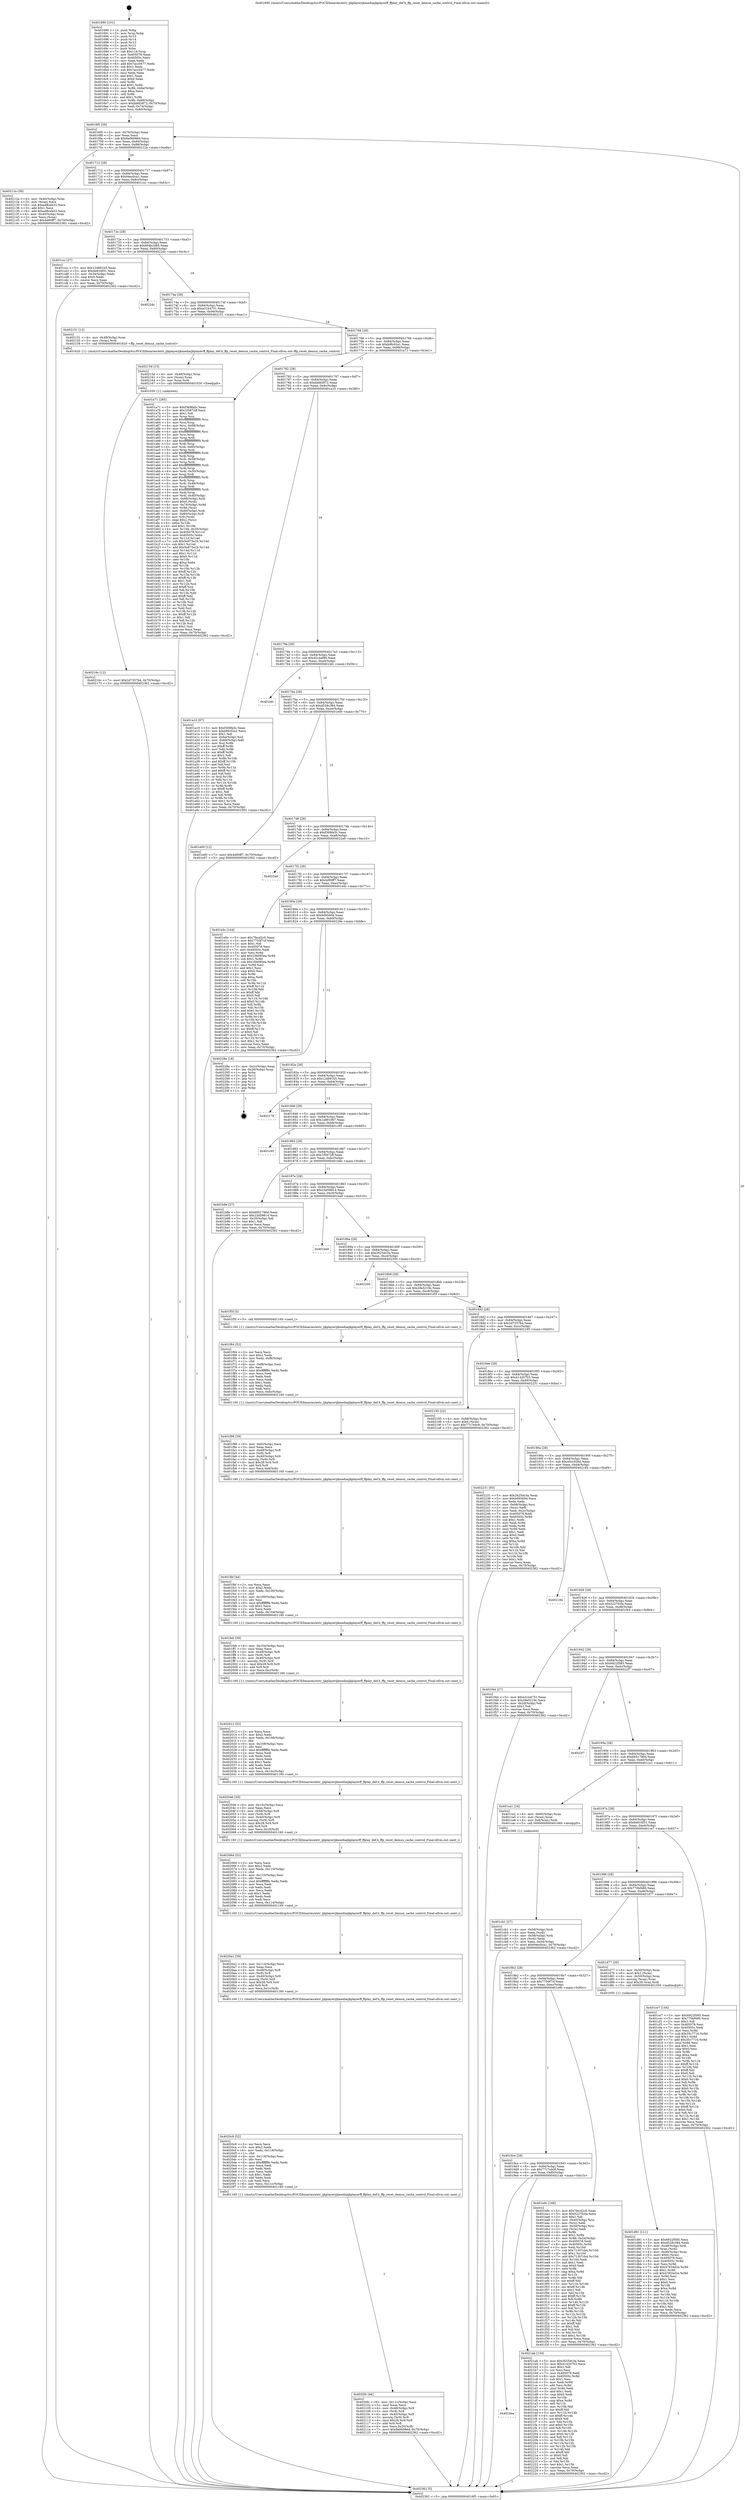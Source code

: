digraph "0x401690" {
  label = "0x401690 (/mnt/c/Users/mathe/Desktop/tcc/POCII/binaries/extr_ijkplayerijkmediaijkplayerff_ffplay_def.h_ffp_reset_demux_cache_control_Final-ollvm.out::main(0))"
  labelloc = "t"
  node[shape=record]

  Entry [label="",width=0.3,height=0.3,shape=circle,fillcolor=black,style=filled]
  "0x4016f5" [label="{
     0x4016f5 [29]\l
     | [instrs]\l
     &nbsp;&nbsp;0x4016f5 \<+3\>: mov -0x70(%rbp),%eax\l
     &nbsp;&nbsp;0x4016f8 \<+2\>: mov %eax,%ecx\l
     &nbsp;&nbsp;0x4016fa \<+6\>: sub $0x8a06086d,%ecx\l
     &nbsp;&nbsp;0x401700 \<+6\>: mov %eax,-0x84(%rbp)\l
     &nbsp;&nbsp;0x401706 \<+6\>: mov %ecx,-0x88(%rbp)\l
     &nbsp;&nbsp;0x40170c \<+6\>: je 000000000040212a \<main+0xa9a\>\l
  }"]
  "0x40212a" [label="{
     0x40212a [39]\l
     | [instrs]\l
     &nbsp;&nbsp;0x40212a \<+4\>: mov -0x40(%rbp),%rax\l
     &nbsp;&nbsp;0x40212e \<+2\>: mov (%rax),%ecx\l
     &nbsp;&nbsp;0x402130 \<+6\>: sub $0xad8ceb33,%ecx\l
     &nbsp;&nbsp;0x402136 \<+3\>: add $0x1,%ecx\l
     &nbsp;&nbsp;0x402139 \<+6\>: add $0xad8ceb33,%ecx\l
     &nbsp;&nbsp;0x40213f \<+4\>: mov -0x40(%rbp),%rax\l
     &nbsp;&nbsp;0x402143 \<+2\>: mov %ecx,(%rax)\l
     &nbsp;&nbsp;0x402145 \<+7\>: movl $0x4d90ff7,-0x70(%rbp)\l
     &nbsp;&nbsp;0x40214c \<+5\>: jmp 0000000000402362 \<main+0xcd2\>\l
  }"]
  "0x401712" [label="{
     0x401712 [28]\l
     | [instrs]\l
     &nbsp;&nbsp;0x401712 \<+5\>: jmp 0000000000401717 \<main+0x87\>\l
     &nbsp;&nbsp;0x401717 \<+6\>: mov -0x84(%rbp),%eax\l
     &nbsp;&nbsp;0x40171d \<+5\>: sub $0x94ec0ca1,%eax\l
     &nbsp;&nbsp;0x401722 \<+6\>: mov %eax,-0x8c(%rbp)\l
     &nbsp;&nbsp;0x401728 \<+6\>: je 0000000000401ccc \<main+0x63c\>\l
  }"]
  Exit [label="",width=0.3,height=0.3,shape=circle,fillcolor=black,style=filled,peripheries=2]
  "0x401ccc" [label="{
     0x401ccc [27]\l
     | [instrs]\l
     &nbsp;&nbsp;0x401ccc \<+5\>: mov $0x124891b5,%eax\l
     &nbsp;&nbsp;0x401cd1 \<+5\>: mov $0x6e816f31,%ecx\l
     &nbsp;&nbsp;0x401cd6 \<+3\>: mov -0x34(%rbp),%edx\l
     &nbsp;&nbsp;0x401cd9 \<+3\>: cmp $0x0,%edx\l
     &nbsp;&nbsp;0x401cdc \<+3\>: cmove %ecx,%eax\l
     &nbsp;&nbsp;0x401cdf \<+3\>: mov %eax,-0x70(%rbp)\l
     &nbsp;&nbsp;0x401ce2 \<+5\>: jmp 0000000000402362 \<main+0xcd2\>\l
  }"]
  "0x40172e" [label="{
     0x40172e [28]\l
     | [instrs]\l
     &nbsp;&nbsp;0x40172e \<+5\>: jmp 0000000000401733 \<main+0xa3\>\l
     &nbsp;&nbsp;0x401733 \<+6\>: mov -0x84(%rbp),%eax\l
     &nbsp;&nbsp;0x401739 \<+5\>: sub $0x994b2485,%eax\l
     &nbsp;&nbsp;0x40173e \<+6\>: mov %eax,-0x90(%rbp)\l
     &nbsp;&nbsp;0x401744 \<+6\>: je 00000000004022dc \<main+0xc4c\>\l
  }"]
  "0x4019ea" [label="{
     0x4019ea\l
  }", style=dashed]
  "0x4022dc" [label="{
     0x4022dc\l
  }", style=dashed]
  "0x40174a" [label="{
     0x40174a [28]\l
     | [instrs]\l
     &nbsp;&nbsp;0x40174a \<+5\>: jmp 000000000040174f \<main+0xbf\>\l
     &nbsp;&nbsp;0x40174f \<+6\>: mov -0x84(%rbp),%eax\l
     &nbsp;&nbsp;0x401755 \<+5\>: sub $0xa31b4751,%eax\l
     &nbsp;&nbsp;0x40175a \<+6\>: mov %eax,-0x94(%rbp)\l
     &nbsp;&nbsp;0x401760 \<+6\>: je 0000000000402151 \<main+0xac1\>\l
  }"]
  "0x4021ab" [label="{
     0x4021ab [134]\l
     | [instrs]\l
     &nbsp;&nbsp;0x4021ab \<+5\>: mov $0x2625dc3a,%eax\l
     &nbsp;&nbsp;0x4021b0 \<+5\>: mov $0x41420703,%ecx\l
     &nbsp;&nbsp;0x4021b5 \<+2\>: mov $0x1,%dl\l
     &nbsp;&nbsp;0x4021b7 \<+2\>: xor %esi,%esi\l
     &nbsp;&nbsp;0x4021b9 \<+7\>: mov 0x405078,%edi\l
     &nbsp;&nbsp;0x4021c0 \<+8\>: mov 0x40505c,%r8d\l
     &nbsp;&nbsp;0x4021c8 \<+3\>: sub $0x1,%esi\l
     &nbsp;&nbsp;0x4021cb \<+3\>: mov %edi,%r9d\l
     &nbsp;&nbsp;0x4021ce \<+3\>: add %esi,%r9d\l
     &nbsp;&nbsp;0x4021d1 \<+4\>: imul %r9d,%edi\l
     &nbsp;&nbsp;0x4021d5 \<+3\>: and $0x1,%edi\l
     &nbsp;&nbsp;0x4021d8 \<+3\>: cmp $0x0,%edi\l
     &nbsp;&nbsp;0x4021db \<+4\>: sete %r10b\l
     &nbsp;&nbsp;0x4021df \<+4\>: cmp $0xa,%r8d\l
     &nbsp;&nbsp;0x4021e3 \<+4\>: setl %r11b\l
     &nbsp;&nbsp;0x4021e7 \<+3\>: mov %r10b,%bl\l
     &nbsp;&nbsp;0x4021ea \<+3\>: xor $0xff,%bl\l
     &nbsp;&nbsp;0x4021ed \<+3\>: mov %r11b,%r14b\l
     &nbsp;&nbsp;0x4021f0 \<+4\>: xor $0xff,%r14b\l
     &nbsp;&nbsp;0x4021f4 \<+3\>: xor $0x0,%dl\l
     &nbsp;&nbsp;0x4021f7 \<+3\>: mov %bl,%r15b\l
     &nbsp;&nbsp;0x4021fa \<+4\>: and $0x0,%r15b\l
     &nbsp;&nbsp;0x4021fe \<+3\>: and %dl,%r10b\l
     &nbsp;&nbsp;0x402201 \<+3\>: mov %r14b,%r12b\l
     &nbsp;&nbsp;0x402204 \<+4\>: and $0x0,%r12b\l
     &nbsp;&nbsp;0x402208 \<+3\>: and %dl,%r11b\l
     &nbsp;&nbsp;0x40220b \<+3\>: or %r10b,%r15b\l
     &nbsp;&nbsp;0x40220e \<+3\>: or %r11b,%r12b\l
     &nbsp;&nbsp;0x402211 \<+3\>: xor %r12b,%r15b\l
     &nbsp;&nbsp;0x402214 \<+3\>: or %r14b,%bl\l
     &nbsp;&nbsp;0x402217 \<+3\>: xor $0xff,%bl\l
     &nbsp;&nbsp;0x40221a \<+3\>: or $0x0,%dl\l
     &nbsp;&nbsp;0x40221d \<+2\>: and %dl,%bl\l
     &nbsp;&nbsp;0x40221f \<+3\>: or %bl,%r15b\l
     &nbsp;&nbsp;0x402222 \<+4\>: test $0x1,%r15b\l
     &nbsp;&nbsp;0x402226 \<+3\>: cmovne %ecx,%eax\l
     &nbsp;&nbsp;0x402229 \<+3\>: mov %eax,-0x70(%rbp)\l
     &nbsp;&nbsp;0x40222c \<+5\>: jmp 0000000000402362 \<main+0xcd2\>\l
  }"]
  "0x402151" [label="{
     0x402151 [12]\l
     | [instrs]\l
     &nbsp;&nbsp;0x402151 \<+4\>: mov -0x48(%rbp),%rax\l
     &nbsp;&nbsp;0x402155 \<+3\>: mov (%rax),%rdi\l
     &nbsp;&nbsp;0x402158 \<+5\>: call 0000000000401620 \<ffp_reset_demux_cache_control\>\l
     | [calls]\l
     &nbsp;&nbsp;0x401620 \{1\} (/mnt/c/Users/mathe/Desktop/tcc/POCII/binaries/extr_ijkplayerijkmediaijkplayerff_ffplay_def.h_ffp_reset_demux_cache_control_Final-ollvm.out::ffp_reset_demux_cache_control)\l
  }"]
  "0x401766" [label="{
     0x401766 [28]\l
     | [instrs]\l
     &nbsp;&nbsp;0x401766 \<+5\>: jmp 000000000040176b \<main+0xdb\>\l
     &nbsp;&nbsp;0x40176b \<+6\>: mov -0x84(%rbp),%eax\l
     &nbsp;&nbsp;0x401771 \<+5\>: sub $0xb9fc02a1,%eax\l
     &nbsp;&nbsp;0x401776 \<+6\>: mov %eax,-0x98(%rbp)\l
     &nbsp;&nbsp;0x40177c \<+6\>: je 0000000000401a71 \<main+0x3e1\>\l
  }"]
  "0x40216c" [label="{
     0x40216c [12]\l
     | [instrs]\l
     &nbsp;&nbsp;0x40216c \<+7\>: movl $0x2d7357b4,-0x70(%rbp)\l
     &nbsp;&nbsp;0x402173 \<+5\>: jmp 0000000000402362 \<main+0xcd2\>\l
  }"]
  "0x401a71" [label="{
     0x401a71 [285]\l
     | [instrs]\l
     &nbsp;&nbsp;0x401a71 \<+5\>: mov $0xf369fa5c,%eax\l
     &nbsp;&nbsp;0x401a76 \<+5\>: mov $0x1f5872ff,%ecx\l
     &nbsp;&nbsp;0x401a7b \<+2\>: mov $0x1,%dl\l
     &nbsp;&nbsp;0x401a7d \<+3\>: mov %rsp,%rsi\l
     &nbsp;&nbsp;0x401a80 \<+4\>: add $0xfffffffffffffff0,%rsi\l
     &nbsp;&nbsp;0x401a84 \<+3\>: mov %rsi,%rsp\l
     &nbsp;&nbsp;0x401a87 \<+4\>: mov %rsi,-0x68(%rbp)\l
     &nbsp;&nbsp;0x401a8b \<+3\>: mov %rsp,%rsi\l
     &nbsp;&nbsp;0x401a8e \<+4\>: add $0xfffffffffffffff0,%rsi\l
     &nbsp;&nbsp;0x401a92 \<+3\>: mov %rsi,%rsp\l
     &nbsp;&nbsp;0x401a95 \<+3\>: mov %rsp,%rdi\l
     &nbsp;&nbsp;0x401a98 \<+4\>: add $0xfffffffffffffff0,%rdi\l
     &nbsp;&nbsp;0x401a9c \<+3\>: mov %rdi,%rsp\l
     &nbsp;&nbsp;0x401a9f \<+4\>: mov %rdi,-0x60(%rbp)\l
     &nbsp;&nbsp;0x401aa3 \<+3\>: mov %rsp,%rdi\l
     &nbsp;&nbsp;0x401aa6 \<+4\>: add $0xfffffffffffffff0,%rdi\l
     &nbsp;&nbsp;0x401aaa \<+3\>: mov %rdi,%rsp\l
     &nbsp;&nbsp;0x401aad \<+4\>: mov %rdi,-0x58(%rbp)\l
     &nbsp;&nbsp;0x401ab1 \<+3\>: mov %rsp,%rdi\l
     &nbsp;&nbsp;0x401ab4 \<+4\>: add $0xfffffffffffffff0,%rdi\l
     &nbsp;&nbsp;0x401ab8 \<+3\>: mov %rdi,%rsp\l
     &nbsp;&nbsp;0x401abb \<+4\>: mov %rdi,-0x50(%rbp)\l
     &nbsp;&nbsp;0x401abf \<+3\>: mov %rsp,%rdi\l
     &nbsp;&nbsp;0x401ac2 \<+4\>: add $0xfffffffffffffff0,%rdi\l
     &nbsp;&nbsp;0x401ac6 \<+3\>: mov %rdi,%rsp\l
     &nbsp;&nbsp;0x401ac9 \<+4\>: mov %rdi,-0x48(%rbp)\l
     &nbsp;&nbsp;0x401acd \<+3\>: mov %rsp,%rdi\l
     &nbsp;&nbsp;0x401ad0 \<+4\>: add $0xfffffffffffffff0,%rdi\l
     &nbsp;&nbsp;0x401ad4 \<+3\>: mov %rdi,%rsp\l
     &nbsp;&nbsp;0x401ad7 \<+4\>: mov %rdi,-0x40(%rbp)\l
     &nbsp;&nbsp;0x401adb \<+4\>: mov -0x68(%rbp),%rdi\l
     &nbsp;&nbsp;0x401adf \<+6\>: movl $0x0,(%rdi)\l
     &nbsp;&nbsp;0x401ae5 \<+4\>: mov -0x74(%rbp),%r8d\l
     &nbsp;&nbsp;0x401ae9 \<+3\>: mov %r8d,(%rsi)\l
     &nbsp;&nbsp;0x401aec \<+4\>: mov -0x60(%rbp),%rdi\l
     &nbsp;&nbsp;0x401af0 \<+4\>: mov -0x80(%rbp),%r9\l
     &nbsp;&nbsp;0x401af4 \<+3\>: mov %r9,(%rdi)\l
     &nbsp;&nbsp;0x401af7 \<+3\>: cmpl $0x2,(%rsi)\l
     &nbsp;&nbsp;0x401afa \<+4\>: setne %r10b\l
     &nbsp;&nbsp;0x401afe \<+4\>: and $0x1,%r10b\l
     &nbsp;&nbsp;0x401b02 \<+4\>: mov %r10b,-0x35(%rbp)\l
     &nbsp;&nbsp;0x401b06 \<+8\>: mov 0x405078,%r11d\l
     &nbsp;&nbsp;0x401b0e \<+7\>: mov 0x40505c,%ebx\l
     &nbsp;&nbsp;0x401b15 \<+3\>: mov %r11d,%r14d\l
     &nbsp;&nbsp;0x401b18 \<+7\>: sub $0x5e973e1b,%r14d\l
     &nbsp;&nbsp;0x401b1f \<+4\>: sub $0x1,%r14d\l
     &nbsp;&nbsp;0x401b23 \<+7\>: add $0x5e973e1b,%r14d\l
     &nbsp;&nbsp;0x401b2a \<+4\>: imul %r14d,%r11d\l
     &nbsp;&nbsp;0x401b2e \<+4\>: and $0x1,%r11d\l
     &nbsp;&nbsp;0x401b32 \<+4\>: cmp $0x0,%r11d\l
     &nbsp;&nbsp;0x401b36 \<+4\>: sete %r10b\l
     &nbsp;&nbsp;0x401b3a \<+3\>: cmp $0xa,%ebx\l
     &nbsp;&nbsp;0x401b3d \<+4\>: setl %r15b\l
     &nbsp;&nbsp;0x401b41 \<+3\>: mov %r10b,%r12b\l
     &nbsp;&nbsp;0x401b44 \<+4\>: xor $0xff,%r12b\l
     &nbsp;&nbsp;0x401b48 \<+3\>: mov %r15b,%r13b\l
     &nbsp;&nbsp;0x401b4b \<+4\>: xor $0xff,%r13b\l
     &nbsp;&nbsp;0x401b4f \<+3\>: xor $0x1,%dl\l
     &nbsp;&nbsp;0x401b52 \<+3\>: mov %r12b,%sil\l
     &nbsp;&nbsp;0x401b55 \<+4\>: and $0xff,%sil\l
     &nbsp;&nbsp;0x401b59 \<+3\>: and %dl,%r10b\l
     &nbsp;&nbsp;0x401b5c \<+3\>: mov %r13b,%dil\l
     &nbsp;&nbsp;0x401b5f \<+4\>: and $0xff,%dil\l
     &nbsp;&nbsp;0x401b63 \<+3\>: and %dl,%r15b\l
     &nbsp;&nbsp;0x401b66 \<+3\>: or %r10b,%sil\l
     &nbsp;&nbsp;0x401b69 \<+3\>: or %r15b,%dil\l
     &nbsp;&nbsp;0x401b6c \<+3\>: xor %dil,%sil\l
     &nbsp;&nbsp;0x401b6f \<+3\>: or %r13b,%r12b\l
     &nbsp;&nbsp;0x401b72 \<+4\>: xor $0xff,%r12b\l
     &nbsp;&nbsp;0x401b76 \<+3\>: or $0x1,%dl\l
     &nbsp;&nbsp;0x401b79 \<+3\>: and %dl,%r12b\l
     &nbsp;&nbsp;0x401b7c \<+3\>: or %r12b,%sil\l
     &nbsp;&nbsp;0x401b7f \<+4\>: test $0x1,%sil\l
     &nbsp;&nbsp;0x401b83 \<+3\>: cmovne %ecx,%eax\l
     &nbsp;&nbsp;0x401b86 \<+3\>: mov %eax,-0x70(%rbp)\l
     &nbsp;&nbsp;0x401b89 \<+5\>: jmp 0000000000402362 \<main+0xcd2\>\l
  }"]
  "0x401782" [label="{
     0x401782 [28]\l
     | [instrs]\l
     &nbsp;&nbsp;0x401782 \<+5\>: jmp 0000000000401787 \<main+0xf7\>\l
     &nbsp;&nbsp;0x401787 \<+6\>: mov -0x84(%rbp),%eax\l
     &nbsp;&nbsp;0x40178d \<+5\>: sub $0xbbfd3872,%eax\l
     &nbsp;&nbsp;0x401792 \<+6\>: mov %eax,-0x9c(%rbp)\l
     &nbsp;&nbsp;0x401798 \<+6\>: je 0000000000401a10 \<main+0x380\>\l
  }"]
  "0x40215d" [label="{
     0x40215d [15]\l
     | [instrs]\l
     &nbsp;&nbsp;0x40215d \<+4\>: mov -0x48(%rbp),%rax\l
     &nbsp;&nbsp;0x402161 \<+3\>: mov (%rax),%rax\l
     &nbsp;&nbsp;0x402164 \<+3\>: mov %rax,%rdi\l
     &nbsp;&nbsp;0x402167 \<+5\>: call 0000000000401030 \<free@plt\>\l
     | [calls]\l
     &nbsp;&nbsp;0x401030 \{1\} (unknown)\l
  }"]
  "0x401a10" [label="{
     0x401a10 [97]\l
     | [instrs]\l
     &nbsp;&nbsp;0x401a10 \<+5\>: mov $0xf369fa5c,%eax\l
     &nbsp;&nbsp;0x401a15 \<+5\>: mov $0xb9fc02a1,%ecx\l
     &nbsp;&nbsp;0x401a1a \<+2\>: mov $0x1,%dl\l
     &nbsp;&nbsp;0x401a1c \<+4\>: mov -0x6a(%rbp),%sil\l
     &nbsp;&nbsp;0x401a20 \<+4\>: mov -0x69(%rbp),%dil\l
     &nbsp;&nbsp;0x401a24 \<+3\>: mov %sil,%r8b\l
     &nbsp;&nbsp;0x401a27 \<+4\>: xor $0xff,%r8b\l
     &nbsp;&nbsp;0x401a2b \<+3\>: mov %dil,%r9b\l
     &nbsp;&nbsp;0x401a2e \<+4\>: xor $0xff,%r9b\l
     &nbsp;&nbsp;0x401a32 \<+3\>: xor $0x1,%dl\l
     &nbsp;&nbsp;0x401a35 \<+3\>: mov %r8b,%r10b\l
     &nbsp;&nbsp;0x401a38 \<+4\>: and $0xff,%r10b\l
     &nbsp;&nbsp;0x401a3c \<+3\>: and %dl,%sil\l
     &nbsp;&nbsp;0x401a3f \<+3\>: mov %r9b,%r11b\l
     &nbsp;&nbsp;0x401a42 \<+4\>: and $0xff,%r11b\l
     &nbsp;&nbsp;0x401a46 \<+3\>: and %dl,%dil\l
     &nbsp;&nbsp;0x401a49 \<+3\>: or %sil,%r10b\l
     &nbsp;&nbsp;0x401a4c \<+3\>: or %dil,%r11b\l
     &nbsp;&nbsp;0x401a4f \<+3\>: xor %r11b,%r10b\l
     &nbsp;&nbsp;0x401a52 \<+3\>: or %r9b,%r8b\l
     &nbsp;&nbsp;0x401a55 \<+4\>: xor $0xff,%r8b\l
     &nbsp;&nbsp;0x401a59 \<+3\>: or $0x1,%dl\l
     &nbsp;&nbsp;0x401a5c \<+3\>: and %dl,%r8b\l
     &nbsp;&nbsp;0x401a5f \<+3\>: or %r8b,%r10b\l
     &nbsp;&nbsp;0x401a62 \<+4\>: test $0x1,%r10b\l
     &nbsp;&nbsp;0x401a66 \<+3\>: cmovne %ecx,%eax\l
     &nbsp;&nbsp;0x401a69 \<+3\>: mov %eax,-0x70(%rbp)\l
     &nbsp;&nbsp;0x401a6c \<+5\>: jmp 0000000000402362 \<main+0xcd2\>\l
  }"]
  "0x40179e" [label="{
     0x40179e [28]\l
     | [instrs]\l
     &nbsp;&nbsp;0x40179e \<+5\>: jmp 00000000004017a3 \<main+0x113\>\l
     &nbsp;&nbsp;0x4017a3 \<+6\>: mov -0x84(%rbp),%eax\l
     &nbsp;&nbsp;0x4017a9 \<+5\>: sub $0xd2c4ef99,%eax\l
     &nbsp;&nbsp;0x4017ae \<+6\>: mov %eax,-0xa0(%rbp)\l
     &nbsp;&nbsp;0x4017b4 \<+6\>: je 0000000000401bfc \<main+0x56c\>\l
  }"]
  "0x402362" [label="{
     0x402362 [5]\l
     | [instrs]\l
     &nbsp;&nbsp;0x402362 \<+5\>: jmp 00000000004016f5 \<main+0x65\>\l
  }"]
  "0x401690" [label="{
     0x401690 [101]\l
     | [instrs]\l
     &nbsp;&nbsp;0x401690 \<+1\>: push %rbp\l
     &nbsp;&nbsp;0x401691 \<+3\>: mov %rsp,%rbp\l
     &nbsp;&nbsp;0x401694 \<+2\>: push %r15\l
     &nbsp;&nbsp;0x401696 \<+2\>: push %r14\l
     &nbsp;&nbsp;0x401698 \<+2\>: push %r13\l
     &nbsp;&nbsp;0x40169a \<+2\>: push %r12\l
     &nbsp;&nbsp;0x40169c \<+1\>: push %rbx\l
     &nbsp;&nbsp;0x40169d \<+7\>: sub $0x118,%rsp\l
     &nbsp;&nbsp;0x4016a4 \<+7\>: mov 0x405078,%eax\l
     &nbsp;&nbsp;0x4016ab \<+7\>: mov 0x40505c,%ecx\l
     &nbsp;&nbsp;0x4016b2 \<+2\>: mov %eax,%edx\l
     &nbsp;&nbsp;0x4016b4 \<+6\>: add $0x7acc0477,%edx\l
     &nbsp;&nbsp;0x4016ba \<+3\>: sub $0x1,%edx\l
     &nbsp;&nbsp;0x4016bd \<+6\>: sub $0x7acc0477,%edx\l
     &nbsp;&nbsp;0x4016c3 \<+3\>: imul %edx,%eax\l
     &nbsp;&nbsp;0x4016c6 \<+3\>: and $0x1,%eax\l
     &nbsp;&nbsp;0x4016c9 \<+3\>: cmp $0x0,%eax\l
     &nbsp;&nbsp;0x4016cc \<+4\>: sete %r8b\l
     &nbsp;&nbsp;0x4016d0 \<+4\>: and $0x1,%r8b\l
     &nbsp;&nbsp;0x4016d4 \<+4\>: mov %r8b,-0x6a(%rbp)\l
     &nbsp;&nbsp;0x4016d8 \<+3\>: cmp $0xa,%ecx\l
     &nbsp;&nbsp;0x4016db \<+4\>: setl %r8b\l
     &nbsp;&nbsp;0x4016df \<+4\>: and $0x1,%r8b\l
     &nbsp;&nbsp;0x4016e3 \<+4\>: mov %r8b,-0x69(%rbp)\l
     &nbsp;&nbsp;0x4016e7 \<+7\>: movl $0xbbfd3872,-0x70(%rbp)\l
     &nbsp;&nbsp;0x4016ee \<+3\>: mov %edi,-0x74(%rbp)\l
     &nbsp;&nbsp;0x4016f1 \<+4\>: mov %rsi,-0x80(%rbp)\l
  }"]
  "0x4020fc" [label="{
     0x4020fc [46]\l
     | [instrs]\l
     &nbsp;&nbsp;0x4020fc \<+6\>: mov -0x11c(%rbp),%ecx\l
     &nbsp;&nbsp;0x402102 \<+3\>: imul %eax,%ecx\l
     &nbsp;&nbsp;0x402105 \<+4\>: mov -0x48(%rbp),%r8\l
     &nbsp;&nbsp;0x402109 \<+3\>: mov (%r8),%r8\l
     &nbsp;&nbsp;0x40210c \<+4\>: mov -0x40(%rbp),%r9\l
     &nbsp;&nbsp;0x402110 \<+3\>: movslq (%r9),%r9\l
     &nbsp;&nbsp;0x402113 \<+4\>: imul $0x28,%r9,%r9\l
     &nbsp;&nbsp;0x402117 \<+3\>: add %r9,%r8\l
     &nbsp;&nbsp;0x40211a \<+4\>: mov %ecx,0x20(%r8)\l
     &nbsp;&nbsp;0x40211e \<+7\>: movl $0x8a06086d,-0x70(%rbp)\l
     &nbsp;&nbsp;0x402125 \<+5\>: jmp 0000000000402362 \<main+0xcd2\>\l
  }"]
  "0x4020c8" [label="{
     0x4020c8 [52]\l
     | [instrs]\l
     &nbsp;&nbsp;0x4020c8 \<+2\>: xor %ecx,%ecx\l
     &nbsp;&nbsp;0x4020ca \<+5\>: mov $0x2,%edx\l
     &nbsp;&nbsp;0x4020cf \<+6\>: mov %edx,-0x118(%rbp)\l
     &nbsp;&nbsp;0x4020d5 \<+1\>: cltd\l
     &nbsp;&nbsp;0x4020d6 \<+6\>: mov -0x118(%rbp),%esi\l
     &nbsp;&nbsp;0x4020dc \<+2\>: idiv %esi\l
     &nbsp;&nbsp;0x4020de \<+6\>: imul $0xfffffffe,%edx,%edx\l
     &nbsp;&nbsp;0x4020e4 \<+2\>: mov %ecx,%edi\l
     &nbsp;&nbsp;0x4020e6 \<+2\>: sub %edx,%edi\l
     &nbsp;&nbsp;0x4020e8 \<+2\>: mov %ecx,%edx\l
     &nbsp;&nbsp;0x4020ea \<+3\>: sub $0x1,%edx\l
     &nbsp;&nbsp;0x4020ed \<+2\>: add %edx,%edi\l
     &nbsp;&nbsp;0x4020ef \<+2\>: sub %edi,%ecx\l
     &nbsp;&nbsp;0x4020f1 \<+6\>: mov %ecx,-0x11c(%rbp)\l
     &nbsp;&nbsp;0x4020f7 \<+5\>: call 0000000000401160 \<next_i\>\l
     | [calls]\l
     &nbsp;&nbsp;0x401160 \{1\} (/mnt/c/Users/mathe/Desktop/tcc/POCII/binaries/extr_ijkplayerijkmediaijkplayerff_ffplay_def.h_ffp_reset_demux_cache_control_Final-ollvm.out::next_i)\l
  }"]
  "0x401bfc" [label="{
     0x401bfc\l
  }", style=dashed]
  "0x4017ba" [label="{
     0x4017ba [28]\l
     | [instrs]\l
     &nbsp;&nbsp;0x4017ba \<+5\>: jmp 00000000004017bf \<main+0x12f\>\l
     &nbsp;&nbsp;0x4017bf \<+6\>: mov -0x84(%rbp),%eax\l
     &nbsp;&nbsp;0x4017c5 \<+5\>: sub $0xd528c384,%eax\l
     &nbsp;&nbsp;0x4017ca \<+6\>: mov %eax,-0xa4(%rbp)\l
     &nbsp;&nbsp;0x4017d0 \<+6\>: je 0000000000401e00 \<main+0x770\>\l
  }"]
  "0x4020a1" [label="{
     0x4020a1 [39]\l
     | [instrs]\l
     &nbsp;&nbsp;0x4020a1 \<+6\>: mov -0x114(%rbp),%ecx\l
     &nbsp;&nbsp;0x4020a7 \<+3\>: imul %eax,%ecx\l
     &nbsp;&nbsp;0x4020aa \<+4\>: mov -0x48(%rbp),%r8\l
     &nbsp;&nbsp;0x4020ae \<+3\>: mov (%r8),%r8\l
     &nbsp;&nbsp;0x4020b1 \<+4\>: mov -0x40(%rbp),%r9\l
     &nbsp;&nbsp;0x4020b5 \<+3\>: movslq (%r9),%r9\l
     &nbsp;&nbsp;0x4020b8 \<+4\>: imul $0x28,%r9,%r9\l
     &nbsp;&nbsp;0x4020bc \<+3\>: add %r9,%r8\l
     &nbsp;&nbsp;0x4020bf \<+4\>: mov %ecx,0x1c(%r8)\l
     &nbsp;&nbsp;0x4020c3 \<+5\>: call 0000000000401160 \<next_i\>\l
     | [calls]\l
     &nbsp;&nbsp;0x401160 \{1\} (/mnt/c/Users/mathe/Desktop/tcc/POCII/binaries/extr_ijkplayerijkmediaijkplayerff_ffplay_def.h_ffp_reset_demux_cache_control_Final-ollvm.out::next_i)\l
  }"]
  "0x401e00" [label="{
     0x401e00 [12]\l
     | [instrs]\l
     &nbsp;&nbsp;0x401e00 \<+7\>: movl $0x4d90ff7,-0x70(%rbp)\l
     &nbsp;&nbsp;0x401e07 \<+5\>: jmp 0000000000402362 \<main+0xcd2\>\l
  }"]
  "0x4017d6" [label="{
     0x4017d6 [28]\l
     | [instrs]\l
     &nbsp;&nbsp;0x4017d6 \<+5\>: jmp 00000000004017db \<main+0x14b\>\l
     &nbsp;&nbsp;0x4017db \<+6\>: mov -0x84(%rbp),%eax\l
     &nbsp;&nbsp;0x4017e1 \<+5\>: sub $0xf369fa5c,%eax\l
     &nbsp;&nbsp;0x4017e6 \<+6\>: mov %eax,-0xa8(%rbp)\l
     &nbsp;&nbsp;0x4017ec \<+6\>: je 00000000004022a0 \<main+0xc10\>\l
  }"]
  "0x40206d" [label="{
     0x40206d [52]\l
     | [instrs]\l
     &nbsp;&nbsp;0x40206d \<+2\>: xor %ecx,%ecx\l
     &nbsp;&nbsp;0x40206f \<+5\>: mov $0x2,%edx\l
     &nbsp;&nbsp;0x402074 \<+6\>: mov %edx,-0x110(%rbp)\l
     &nbsp;&nbsp;0x40207a \<+1\>: cltd\l
     &nbsp;&nbsp;0x40207b \<+6\>: mov -0x110(%rbp),%esi\l
     &nbsp;&nbsp;0x402081 \<+2\>: idiv %esi\l
     &nbsp;&nbsp;0x402083 \<+6\>: imul $0xfffffffe,%edx,%edx\l
     &nbsp;&nbsp;0x402089 \<+2\>: mov %ecx,%edi\l
     &nbsp;&nbsp;0x40208b \<+2\>: sub %edx,%edi\l
     &nbsp;&nbsp;0x40208d \<+2\>: mov %ecx,%edx\l
     &nbsp;&nbsp;0x40208f \<+3\>: sub $0x1,%edx\l
     &nbsp;&nbsp;0x402092 \<+2\>: add %edx,%edi\l
     &nbsp;&nbsp;0x402094 \<+2\>: sub %edi,%ecx\l
     &nbsp;&nbsp;0x402096 \<+6\>: mov %ecx,-0x114(%rbp)\l
     &nbsp;&nbsp;0x40209c \<+5\>: call 0000000000401160 \<next_i\>\l
     | [calls]\l
     &nbsp;&nbsp;0x401160 \{1\} (/mnt/c/Users/mathe/Desktop/tcc/POCII/binaries/extr_ijkplayerijkmediaijkplayerff_ffplay_def.h_ffp_reset_demux_cache_control_Final-ollvm.out::next_i)\l
  }"]
  "0x4022a0" [label="{
     0x4022a0\l
  }", style=dashed]
  "0x4017f2" [label="{
     0x4017f2 [28]\l
     | [instrs]\l
     &nbsp;&nbsp;0x4017f2 \<+5\>: jmp 00000000004017f7 \<main+0x167\>\l
     &nbsp;&nbsp;0x4017f7 \<+6\>: mov -0x84(%rbp),%eax\l
     &nbsp;&nbsp;0x4017fd \<+5\>: sub $0x4d90ff7,%eax\l
     &nbsp;&nbsp;0x401802 \<+6\>: mov %eax,-0xac(%rbp)\l
     &nbsp;&nbsp;0x401808 \<+6\>: je 0000000000401e0c \<main+0x77c\>\l
  }"]
  "0x402046" [label="{
     0x402046 [39]\l
     | [instrs]\l
     &nbsp;&nbsp;0x402046 \<+6\>: mov -0x10c(%rbp),%ecx\l
     &nbsp;&nbsp;0x40204c \<+3\>: imul %eax,%ecx\l
     &nbsp;&nbsp;0x40204f \<+4\>: mov -0x48(%rbp),%r8\l
     &nbsp;&nbsp;0x402053 \<+3\>: mov (%r8),%r8\l
     &nbsp;&nbsp;0x402056 \<+4\>: mov -0x40(%rbp),%r9\l
     &nbsp;&nbsp;0x40205a \<+3\>: movslq (%r9),%r9\l
     &nbsp;&nbsp;0x40205d \<+4\>: imul $0x28,%r9,%r9\l
     &nbsp;&nbsp;0x402061 \<+3\>: add %r9,%r8\l
     &nbsp;&nbsp;0x402064 \<+4\>: mov %ecx,0x18(%r8)\l
     &nbsp;&nbsp;0x402068 \<+5\>: call 0000000000401160 \<next_i\>\l
     | [calls]\l
     &nbsp;&nbsp;0x401160 \{1\} (/mnt/c/Users/mathe/Desktop/tcc/POCII/binaries/extr_ijkplayerijkmediaijkplayerff_ffplay_def.h_ffp_reset_demux_cache_control_Final-ollvm.out::next_i)\l
  }"]
  "0x401e0c" [label="{
     0x401e0c [144]\l
     | [instrs]\l
     &nbsp;&nbsp;0x401e0c \<+5\>: mov $0x7fecd2c0,%eax\l
     &nbsp;&nbsp;0x401e11 \<+5\>: mov $0x7750f7cf,%ecx\l
     &nbsp;&nbsp;0x401e16 \<+2\>: mov $0x1,%dl\l
     &nbsp;&nbsp;0x401e18 \<+7\>: mov 0x405078,%esi\l
     &nbsp;&nbsp;0x401e1f \<+7\>: mov 0x40505c,%edi\l
     &nbsp;&nbsp;0x401e26 \<+3\>: mov %esi,%r8d\l
     &nbsp;&nbsp;0x401e29 \<+7\>: add $0x10b085ea,%r8d\l
     &nbsp;&nbsp;0x401e30 \<+4\>: sub $0x1,%r8d\l
     &nbsp;&nbsp;0x401e34 \<+7\>: sub $0x10b085ea,%r8d\l
     &nbsp;&nbsp;0x401e3b \<+4\>: imul %r8d,%esi\l
     &nbsp;&nbsp;0x401e3f \<+3\>: and $0x1,%esi\l
     &nbsp;&nbsp;0x401e42 \<+3\>: cmp $0x0,%esi\l
     &nbsp;&nbsp;0x401e45 \<+4\>: sete %r9b\l
     &nbsp;&nbsp;0x401e49 \<+3\>: cmp $0xa,%edi\l
     &nbsp;&nbsp;0x401e4c \<+4\>: setl %r10b\l
     &nbsp;&nbsp;0x401e50 \<+3\>: mov %r9b,%r11b\l
     &nbsp;&nbsp;0x401e53 \<+4\>: xor $0xff,%r11b\l
     &nbsp;&nbsp;0x401e57 \<+3\>: mov %r10b,%bl\l
     &nbsp;&nbsp;0x401e5a \<+3\>: xor $0xff,%bl\l
     &nbsp;&nbsp;0x401e5d \<+3\>: xor $0x0,%dl\l
     &nbsp;&nbsp;0x401e60 \<+3\>: mov %r11b,%r14b\l
     &nbsp;&nbsp;0x401e63 \<+4\>: and $0x0,%r14b\l
     &nbsp;&nbsp;0x401e67 \<+3\>: and %dl,%r9b\l
     &nbsp;&nbsp;0x401e6a \<+3\>: mov %bl,%r15b\l
     &nbsp;&nbsp;0x401e6d \<+4\>: and $0x0,%r15b\l
     &nbsp;&nbsp;0x401e71 \<+3\>: and %dl,%r10b\l
     &nbsp;&nbsp;0x401e74 \<+3\>: or %r9b,%r14b\l
     &nbsp;&nbsp;0x401e77 \<+3\>: or %r10b,%r15b\l
     &nbsp;&nbsp;0x401e7a \<+3\>: xor %r15b,%r14b\l
     &nbsp;&nbsp;0x401e7d \<+3\>: or %bl,%r11b\l
     &nbsp;&nbsp;0x401e80 \<+4\>: xor $0xff,%r11b\l
     &nbsp;&nbsp;0x401e84 \<+3\>: or $0x0,%dl\l
     &nbsp;&nbsp;0x401e87 \<+3\>: and %dl,%r11b\l
     &nbsp;&nbsp;0x401e8a \<+3\>: or %r11b,%r14b\l
     &nbsp;&nbsp;0x401e8d \<+4\>: test $0x1,%r14b\l
     &nbsp;&nbsp;0x401e91 \<+3\>: cmovne %ecx,%eax\l
     &nbsp;&nbsp;0x401e94 \<+3\>: mov %eax,-0x70(%rbp)\l
     &nbsp;&nbsp;0x401e97 \<+5\>: jmp 0000000000402362 \<main+0xcd2\>\l
  }"]
  "0x40180e" [label="{
     0x40180e [28]\l
     | [instrs]\l
     &nbsp;&nbsp;0x40180e \<+5\>: jmp 0000000000401813 \<main+0x183\>\l
     &nbsp;&nbsp;0x401813 \<+6\>: mov -0x84(%rbp),%eax\l
     &nbsp;&nbsp;0x401819 \<+5\>: sub $0xb09560d,%eax\l
     &nbsp;&nbsp;0x40181e \<+6\>: mov %eax,-0xb0(%rbp)\l
     &nbsp;&nbsp;0x401824 \<+6\>: je 000000000040228e \<main+0xbfe\>\l
  }"]
  "0x402012" [label="{
     0x402012 [52]\l
     | [instrs]\l
     &nbsp;&nbsp;0x402012 \<+2\>: xor %ecx,%ecx\l
     &nbsp;&nbsp;0x402014 \<+5\>: mov $0x2,%edx\l
     &nbsp;&nbsp;0x402019 \<+6\>: mov %edx,-0x108(%rbp)\l
     &nbsp;&nbsp;0x40201f \<+1\>: cltd\l
     &nbsp;&nbsp;0x402020 \<+6\>: mov -0x108(%rbp),%esi\l
     &nbsp;&nbsp;0x402026 \<+2\>: idiv %esi\l
     &nbsp;&nbsp;0x402028 \<+6\>: imul $0xfffffffe,%edx,%edx\l
     &nbsp;&nbsp;0x40202e \<+2\>: mov %ecx,%edi\l
     &nbsp;&nbsp;0x402030 \<+2\>: sub %edx,%edi\l
     &nbsp;&nbsp;0x402032 \<+2\>: mov %ecx,%edx\l
     &nbsp;&nbsp;0x402034 \<+3\>: sub $0x1,%edx\l
     &nbsp;&nbsp;0x402037 \<+2\>: add %edx,%edi\l
     &nbsp;&nbsp;0x402039 \<+2\>: sub %edi,%ecx\l
     &nbsp;&nbsp;0x40203b \<+6\>: mov %ecx,-0x10c(%rbp)\l
     &nbsp;&nbsp;0x402041 \<+5\>: call 0000000000401160 \<next_i\>\l
     | [calls]\l
     &nbsp;&nbsp;0x401160 \{1\} (/mnt/c/Users/mathe/Desktop/tcc/POCII/binaries/extr_ijkplayerijkmediaijkplayerff_ffplay_def.h_ffp_reset_demux_cache_control_Final-ollvm.out::next_i)\l
  }"]
  "0x40228e" [label="{
     0x40228e [18]\l
     | [instrs]\l
     &nbsp;&nbsp;0x40228e \<+3\>: mov -0x2c(%rbp),%eax\l
     &nbsp;&nbsp;0x402291 \<+4\>: lea -0x28(%rbp),%rsp\l
     &nbsp;&nbsp;0x402295 \<+1\>: pop %rbx\l
     &nbsp;&nbsp;0x402296 \<+2\>: pop %r12\l
     &nbsp;&nbsp;0x402298 \<+2\>: pop %r13\l
     &nbsp;&nbsp;0x40229a \<+2\>: pop %r14\l
     &nbsp;&nbsp;0x40229c \<+2\>: pop %r15\l
     &nbsp;&nbsp;0x40229e \<+1\>: pop %rbp\l
     &nbsp;&nbsp;0x40229f \<+1\>: ret\l
  }"]
  "0x40182a" [label="{
     0x40182a [28]\l
     | [instrs]\l
     &nbsp;&nbsp;0x40182a \<+5\>: jmp 000000000040182f \<main+0x19f\>\l
     &nbsp;&nbsp;0x40182f \<+6\>: mov -0x84(%rbp),%eax\l
     &nbsp;&nbsp;0x401835 \<+5\>: sub $0x124891b5,%eax\l
     &nbsp;&nbsp;0x40183a \<+6\>: mov %eax,-0xb4(%rbp)\l
     &nbsp;&nbsp;0x401840 \<+6\>: je 0000000000402178 \<main+0xae8\>\l
  }"]
  "0x401feb" [label="{
     0x401feb [39]\l
     | [instrs]\l
     &nbsp;&nbsp;0x401feb \<+6\>: mov -0x104(%rbp),%ecx\l
     &nbsp;&nbsp;0x401ff1 \<+3\>: imul %eax,%ecx\l
     &nbsp;&nbsp;0x401ff4 \<+4\>: mov -0x48(%rbp),%r8\l
     &nbsp;&nbsp;0x401ff8 \<+3\>: mov (%r8),%r8\l
     &nbsp;&nbsp;0x401ffb \<+4\>: mov -0x40(%rbp),%r9\l
     &nbsp;&nbsp;0x401fff \<+3\>: movslq (%r9),%r9\l
     &nbsp;&nbsp;0x402002 \<+4\>: imul $0x28,%r9,%r9\l
     &nbsp;&nbsp;0x402006 \<+3\>: add %r9,%r8\l
     &nbsp;&nbsp;0x402009 \<+4\>: mov %ecx,0xc(%r8)\l
     &nbsp;&nbsp;0x40200d \<+5\>: call 0000000000401160 \<next_i\>\l
     | [calls]\l
     &nbsp;&nbsp;0x401160 \{1\} (/mnt/c/Users/mathe/Desktop/tcc/POCII/binaries/extr_ijkplayerijkmediaijkplayerff_ffplay_def.h_ffp_reset_demux_cache_control_Final-ollvm.out::next_i)\l
  }"]
  "0x402178" [label="{
     0x402178\l
  }", style=dashed]
  "0x401846" [label="{
     0x401846 [28]\l
     | [instrs]\l
     &nbsp;&nbsp;0x401846 \<+5\>: jmp 000000000040184b \<main+0x1bb\>\l
     &nbsp;&nbsp;0x40184b \<+6\>: mov -0x84(%rbp),%eax\l
     &nbsp;&nbsp;0x401851 \<+5\>: sub $0x1a991067,%eax\l
     &nbsp;&nbsp;0x401856 \<+6\>: mov %eax,-0xb8(%rbp)\l
     &nbsp;&nbsp;0x40185c \<+6\>: je 0000000000401c95 \<main+0x605\>\l
  }"]
  "0x401fbf" [label="{
     0x401fbf [44]\l
     | [instrs]\l
     &nbsp;&nbsp;0x401fbf \<+2\>: xor %ecx,%ecx\l
     &nbsp;&nbsp;0x401fc1 \<+5\>: mov $0x2,%edx\l
     &nbsp;&nbsp;0x401fc6 \<+6\>: mov %edx,-0x100(%rbp)\l
     &nbsp;&nbsp;0x401fcc \<+1\>: cltd\l
     &nbsp;&nbsp;0x401fcd \<+6\>: mov -0x100(%rbp),%esi\l
     &nbsp;&nbsp;0x401fd3 \<+2\>: idiv %esi\l
     &nbsp;&nbsp;0x401fd5 \<+6\>: imul $0xfffffffe,%edx,%edx\l
     &nbsp;&nbsp;0x401fdb \<+3\>: sub $0x1,%ecx\l
     &nbsp;&nbsp;0x401fde \<+2\>: sub %ecx,%edx\l
     &nbsp;&nbsp;0x401fe0 \<+6\>: mov %edx,-0x104(%rbp)\l
     &nbsp;&nbsp;0x401fe6 \<+5\>: call 0000000000401160 \<next_i\>\l
     | [calls]\l
     &nbsp;&nbsp;0x401160 \{1\} (/mnt/c/Users/mathe/Desktop/tcc/POCII/binaries/extr_ijkplayerijkmediaijkplayerff_ffplay_def.h_ffp_reset_demux_cache_control_Final-ollvm.out::next_i)\l
  }"]
  "0x401c95" [label="{
     0x401c95\l
  }", style=dashed]
  "0x401862" [label="{
     0x401862 [28]\l
     | [instrs]\l
     &nbsp;&nbsp;0x401862 \<+5\>: jmp 0000000000401867 \<main+0x1d7\>\l
     &nbsp;&nbsp;0x401867 \<+6\>: mov -0x84(%rbp),%eax\l
     &nbsp;&nbsp;0x40186d \<+5\>: sub $0x1f5872ff,%eax\l
     &nbsp;&nbsp;0x401872 \<+6\>: mov %eax,-0xbc(%rbp)\l
     &nbsp;&nbsp;0x401878 \<+6\>: je 0000000000401b8e \<main+0x4fe\>\l
  }"]
  "0x401f98" [label="{
     0x401f98 [39]\l
     | [instrs]\l
     &nbsp;&nbsp;0x401f98 \<+6\>: mov -0xfc(%rbp),%ecx\l
     &nbsp;&nbsp;0x401f9e \<+3\>: imul %eax,%ecx\l
     &nbsp;&nbsp;0x401fa1 \<+4\>: mov -0x48(%rbp),%r8\l
     &nbsp;&nbsp;0x401fa5 \<+3\>: mov (%r8),%r8\l
     &nbsp;&nbsp;0x401fa8 \<+4\>: mov -0x40(%rbp),%r9\l
     &nbsp;&nbsp;0x401fac \<+3\>: movslq (%r9),%r9\l
     &nbsp;&nbsp;0x401faf \<+4\>: imul $0x28,%r9,%r9\l
     &nbsp;&nbsp;0x401fb3 \<+3\>: add %r9,%r8\l
     &nbsp;&nbsp;0x401fb6 \<+4\>: mov %ecx,0x8(%r8)\l
     &nbsp;&nbsp;0x401fba \<+5\>: call 0000000000401160 \<next_i\>\l
     | [calls]\l
     &nbsp;&nbsp;0x401160 \{1\} (/mnt/c/Users/mathe/Desktop/tcc/POCII/binaries/extr_ijkplayerijkmediaijkplayerff_ffplay_def.h_ffp_reset_demux_cache_control_Final-ollvm.out::next_i)\l
  }"]
  "0x401b8e" [label="{
     0x401b8e [27]\l
     | [instrs]\l
     &nbsp;&nbsp;0x401b8e \<+5\>: mov $0x6951790d,%eax\l
     &nbsp;&nbsp;0x401b93 \<+5\>: mov $0x23d59814,%ecx\l
     &nbsp;&nbsp;0x401b98 \<+3\>: mov -0x35(%rbp),%dl\l
     &nbsp;&nbsp;0x401b9b \<+3\>: test $0x1,%dl\l
     &nbsp;&nbsp;0x401b9e \<+3\>: cmovne %ecx,%eax\l
     &nbsp;&nbsp;0x401ba1 \<+3\>: mov %eax,-0x70(%rbp)\l
     &nbsp;&nbsp;0x401ba4 \<+5\>: jmp 0000000000402362 \<main+0xcd2\>\l
  }"]
  "0x40187e" [label="{
     0x40187e [28]\l
     | [instrs]\l
     &nbsp;&nbsp;0x40187e \<+5\>: jmp 0000000000401883 \<main+0x1f3\>\l
     &nbsp;&nbsp;0x401883 \<+6\>: mov -0x84(%rbp),%eax\l
     &nbsp;&nbsp;0x401889 \<+5\>: sub $0x23d59814,%eax\l
     &nbsp;&nbsp;0x40188e \<+6\>: mov %eax,-0xc0(%rbp)\l
     &nbsp;&nbsp;0x401894 \<+6\>: je 0000000000401ba9 \<main+0x519\>\l
  }"]
  "0x401f64" [label="{
     0x401f64 [52]\l
     | [instrs]\l
     &nbsp;&nbsp;0x401f64 \<+2\>: xor %ecx,%ecx\l
     &nbsp;&nbsp;0x401f66 \<+5\>: mov $0x2,%edx\l
     &nbsp;&nbsp;0x401f6b \<+6\>: mov %edx,-0xf8(%rbp)\l
     &nbsp;&nbsp;0x401f71 \<+1\>: cltd\l
     &nbsp;&nbsp;0x401f72 \<+6\>: mov -0xf8(%rbp),%esi\l
     &nbsp;&nbsp;0x401f78 \<+2\>: idiv %esi\l
     &nbsp;&nbsp;0x401f7a \<+6\>: imul $0xfffffffe,%edx,%edx\l
     &nbsp;&nbsp;0x401f80 \<+2\>: mov %ecx,%edi\l
     &nbsp;&nbsp;0x401f82 \<+2\>: sub %edx,%edi\l
     &nbsp;&nbsp;0x401f84 \<+2\>: mov %ecx,%edx\l
     &nbsp;&nbsp;0x401f86 \<+3\>: sub $0x1,%edx\l
     &nbsp;&nbsp;0x401f89 \<+2\>: add %edx,%edi\l
     &nbsp;&nbsp;0x401f8b \<+2\>: sub %edi,%ecx\l
     &nbsp;&nbsp;0x401f8d \<+6\>: mov %ecx,-0xfc(%rbp)\l
     &nbsp;&nbsp;0x401f93 \<+5\>: call 0000000000401160 \<next_i\>\l
     | [calls]\l
     &nbsp;&nbsp;0x401160 \{1\} (/mnt/c/Users/mathe/Desktop/tcc/POCII/binaries/extr_ijkplayerijkmediaijkplayerff_ffplay_def.h_ffp_reset_demux_cache_control_Final-ollvm.out::next_i)\l
  }"]
  "0x401ba9" [label="{
     0x401ba9\l
  }", style=dashed]
  "0x40189a" [label="{
     0x40189a [28]\l
     | [instrs]\l
     &nbsp;&nbsp;0x40189a \<+5\>: jmp 000000000040189f \<main+0x20f\>\l
     &nbsp;&nbsp;0x40189f \<+6\>: mov -0x84(%rbp),%eax\l
     &nbsp;&nbsp;0x4018a5 \<+5\>: sub $0x2625dc3a,%eax\l
     &nbsp;&nbsp;0x4018aa \<+6\>: mov %eax,-0xc4(%rbp)\l
     &nbsp;&nbsp;0x4018b0 \<+6\>: je 0000000000402350 \<main+0xcc0\>\l
  }"]
  "0x4019ce" [label="{
     0x4019ce [28]\l
     | [instrs]\l
     &nbsp;&nbsp;0x4019ce \<+5\>: jmp 00000000004019d3 \<main+0x343\>\l
     &nbsp;&nbsp;0x4019d3 \<+6\>: mov -0x84(%rbp),%eax\l
     &nbsp;&nbsp;0x4019d9 \<+5\>: sub $0x77c7e4c8,%eax\l
     &nbsp;&nbsp;0x4019de \<+6\>: mov %eax,-0xf0(%rbp)\l
     &nbsp;&nbsp;0x4019e4 \<+6\>: je 00000000004021ab \<main+0xb1b\>\l
  }"]
  "0x402350" [label="{
     0x402350\l
  }", style=dashed]
  "0x4018b6" [label="{
     0x4018b6 [28]\l
     | [instrs]\l
     &nbsp;&nbsp;0x4018b6 \<+5\>: jmp 00000000004018bb \<main+0x22b\>\l
     &nbsp;&nbsp;0x4018bb \<+6\>: mov -0x84(%rbp),%eax\l
     &nbsp;&nbsp;0x4018c1 \<+5\>: sub $0x28e5219c,%eax\l
     &nbsp;&nbsp;0x4018c6 \<+6\>: mov %eax,-0xc8(%rbp)\l
     &nbsp;&nbsp;0x4018cc \<+6\>: je 0000000000401f5f \<main+0x8cf\>\l
  }"]
  "0x401e9c" [label="{
     0x401e9c [168]\l
     | [instrs]\l
     &nbsp;&nbsp;0x401e9c \<+5\>: mov $0x7fecd2c0,%eax\l
     &nbsp;&nbsp;0x401ea1 \<+5\>: mov $0x5227fc0a,%ecx\l
     &nbsp;&nbsp;0x401ea6 \<+2\>: mov $0x1,%dl\l
     &nbsp;&nbsp;0x401ea8 \<+4\>: mov -0x40(%rbp),%rsi\l
     &nbsp;&nbsp;0x401eac \<+2\>: mov (%rsi),%edi\l
     &nbsp;&nbsp;0x401eae \<+4\>: mov -0x50(%rbp),%rsi\l
     &nbsp;&nbsp;0x401eb2 \<+2\>: cmp (%rsi),%edi\l
     &nbsp;&nbsp;0x401eb4 \<+4\>: setl %r8b\l
     &nbsp;&nbsp;0x401eb8 \<+4\>: and $0x1,%r8b\l
     &nbsp;&nbsp;0x401ebc \<+4\>: mov %r8b,-0x2d(%rbp)\l
     &nbsp;&nbsp;0x401ec0 \<+7\>: mov 0x405078,%edi\l
     &nbsp;&nbsp;0x401ec7 \<+8\>: mov 0x40505c,%r9d\l
     &nbsp;&nbsp;0x401ecf \<+3\>: mov %edi,%r10d\l
     &nbsp;&nbsp;0x401ed2 \<+7\>: sub $0x71307cb4,%r10d\l
     &nbsp;&nbsp;0x401ed9 \<+4\>: sub $0x1,%r10d\l
     &nbsp;&nbsp;0x401edd \<+7\>: add $0x71307cb4,%r10d\l
     &nbsp;&nbsp;0x401ee4 \<+4\>: imul %r10d,%edi\l
     &nbsp;&nbsp;0x401ee8 \<+3\>: and $0x1,%edi\l
     &nbsp;&nbsp;0x401eeb \<+3\>: cmp $0x0,%edi\l
     &nbsp;&nbsp;0x401eee \<+4\>: sete %r8b\l
     &nbsp;&nbsp;0x401ef2 \<+4\>: cmp $0xa,%r9d\l
     &nbsp;&nbsp;0x401ef6 \<+4\>: setl %r11b\l
     &nbsp;&nbsp;0x401efa \<+3\>: mov %r8b,%bl\l
     &nbsp;&nbsp;0x401efd \<+3\>: xor $0xff,%bl\l
     &nbsp;&nbsp;0x401f00 \<+3\>: mov %r11b,%r14b\l
     &nbsp;&nbsp;0x401f03 \<+4\>: xor $0xff,%r14b\l
     &nbsp;&nbsp;0x401f07 \<+3\>: xor $0x1,%dl\l
     &nbsp;&nbsp;0x401f0a \<+3\>: mov %bl,%r15b\l
     &nbsp;&nbsp;0x401f0d \<+4\>: and $0xff,%r15b\l
     &nbsp;&nbsp;0x401f11 \<+3\>: and %dl,%r8b\l
     &nbsp;&nbsp;0x401f14 \<+3\>: mov %r14b,%r12b\l
     &nbsp;&nbsp;0x401f17 \<+4\>: and $0xff,%r12b\l
     &nbsp;&nbsp;0x401f1b \<+3\>: and %dl,%r11b\l
     &nbsp;&nbsp;0x401f1e \<+3\>: or %r8b,%r15b\l
     &nbsp;&nbsp;0x401f21 \<+3\>: or %r11b,%r12b\l
     &nbsp;&nbsp;0x401f24 \<+3\>: xor %r12b,%r15b\l
     &nbsp;&nbsp;0x401f27 \<+3\>: or %r14b,%bl\l
     &nbsp;&nbsp;0x401f2a \<+3\>: xor $0xff,%bl\l
     &nbsp;&nbsp;0x401f2d \<+3\>: or $0x1,%dl\l
     &nbsp;&nbsp;0x401f30 \<+2\>: and %dl,%bl\l
     &nbsp;&nbsp;0x401f32 \<+3\>: or %bl,%r15b\l
     &nbsp;&nbsp;0x401f35 \<+4\>: test $0x1,%r15b\l
     &nbsp;&nbsp;0x401f39 \<+3\>: cmovne %ecx,%eax\l
     &nbsp;&nbsp;0x401f3c \<+3\>: mov %eax,-0x70(%rbp)\l
     &nbsp;&nbsp;0x401f3f \<+5\>: jmp 0000000000402362 \<main+0xcd2\>\l
  }"]
  "0x401f5f" [label="{
     0x401f5f [5]\l
     | [instrs]\l
     &nbsp;&nbsp;0x401f5f \<+5\>: call 0000000000401160 \<next_i\>\l
     | [calls]\l
     &nbsp;&nbsp;0x401160 \{1\} (/mnt/c/Users/mathe/Desktop/tcc/POCII/binaries/extr_ijkplayerijkmediaijkplayerff_ffplay_def.h_ffp_reset_demux_cache_control_Final-ollvm.out::next_i)\l
  }"]
  "0x4018d2" [label="{
     0x4018d2 [28]\l
     | [instrs]\l
     &nbsp;&nbsp;0x4018d2 \<+5\>: jmp 00000000004018d7 \<main+0x247\>\l
     &nbsp;&nbsp;0x4018d7 \<+6\>: mov -0x84(%rbp),%eax\l
     &nbsp;&nbsp;0x4018dd \<+5\>: sub $0x2d7357b4,%eax\l
     &nbsp;&nbsp;0x4018e2 \<+6\>: mov %eax,-0xcc(%rbp)\l
     &nbsp;&nbsp;0x4018e8 \<+6\>: je 0000000000402195 \<main+0xb05\>\l
  }"]
  "0x401d91" [label="{
     0x401d91 [111]\l
     | [instrs]\l
     &nbsp;&nbsp;0x401d91 \<+5\>: mov $0x6922f585,%ecx\l
     &nbsp;&nbsp;0x401d96 \<+5\>: mov $0xd528c384,%edx\l
     &nbsp;&nbsp;0x401d9b \<+4\>: mov -0x48(%rbp),%rdi\l
     &nbsp;&nbsp;0x401d9f \<+3\>: mov %rax,(%rdi)\l
     &nbsp;&nbsp;0x401da2 \<+4\>: mov -0x40(%rbp),%rax\l
     &nbsp;&nbsp;0x401da6 \<+6\>: movl $0x0,(%rax)\l
     &nbsp;&nbsp;0x401dac \<+7\>: mov 0x405078,%esi\l
     &nbsp;&nbsp;0x401db3 \<+8\>: mov 0x40505c,%r8d\l
     &nbsp;&nbsp;0x401dbb \<+3\>: mov %esi,%r9d\l
     &nbsp;&nbsp;0x401dbe \<+7\>: add $0x47834d2e,%r9d\l
     &nbsp;&nbsp;0x401dc5 \<+4\>: sub $0x1,%r9d\l
     &nbsp;&nbsp;0x401dc9 \<+7\>: sub $0x47834d2e,%r9d\l
     &nbsp;&nbsp;0x401dd0 \<+4\>: imul %r9d,%esi\l
     &nbsp;&nbsp;0x401dd4 \<+3\>: and $0x1,%esi\l
     &nbsp;&nbsp;0x401dd7 \<+3\>: cmp $0x0,%esi\l
     &nbsp;&nbsp;0x401dda \<+4\>: sete %r10b\l
     &nbsp;&nbsp;0x401dde \<+4\>: cmp $0xa,%r8d\l
     &nbsp;&nbsp;0x401de2 \<+4\>: setl %r11b\l
     &nbsp;&nbsp;0x401de6 \<+3\>: mov %r10b,%bl\l
     &nbsp;&nbsp;0x401de9 \<+3\>: and %r11b,%bl\l
     &nbsp;&nbsp;0x401dec \<+3\>: xor %r11b,%r10b\l
     &nbsp;&nbsp;0x401def \<+3\>: or %r10b,%bl\l
     &nbsp;&nbsp;0x401df2 \<+3\>: test $0x1,%bl\l
     &nbsp;&nbsp;0x401df5 \<+3\>: cmovne %edx,%ecx\l
     &nbsp;&nbsp;0x401df8 \<+3\>: mov %ecx,-0x70(%rbp)\l
     &nbsp;&nbsp;0x401dfb \<+5\>: jmp 0000000000402362 \<main+0xcd2\>\l
  }"]
  "0x402195" [label="{
     0x402195 [22]\l
     | [instrs]\l
     &nbsp;&nbsp;0x402195 \<+4\>: mov -0x68(%rbp),%rax\l
     &nbsp;&nbsp;0x402199 \<+6\>: movl $0x0,(%rax)\l
     &nbsp;&nbsp;0x40219f \<+7\>: movl $0x77c7e4c8,-0x70(%rbp)\l
     &nbsp;&nbsp;0x4021a6 \<+5\>: jmp 0000000000402362 \<main+0xcd2\>\l
  }"]
  "0x4018ee" [label="{
     0x4018ee [28]\l
     | [instrs]\l
     &nbsp;&nbsp;0x4018ee \<+5\>: jmp 00000000004018f3 \<main+0x263\>\l
     &nbsp;&nbsp;0x4018f3 \<+6\>: mov -0x84(%rbp),%eax\l
     &nbsp;&nbsp;0x4018f9 \<+5\>: sub $0x41420703,%eax\l
     &nbsp;&nbsp;0x4018fe \<+6\>: mov %eax,-0xd0(%rbp)\l
     &nbsp;&nbsp;0x401904 \<+6\>: je 0000000000402231 \<main+0xba1\>\l
  }"]
  "0x4019b2" [label="{
     0x4019b2 [28]\l
     | [instrs]\l
     &nbsp;&nbsp;0x4019b2 \<+5\>: jmp 00000000004019b7 \<main+0x327\>\l
     &nbsp;&nbsp;0x4019b7 \<+6\>: mov -0x84(%rbp),%eax\l
     &nbsp;&nbsp;0x4019bd \<+5\>: sub $0x7750f7cf,%eax\l
     &nbsp;&nbsp;0x4019c2 \<+6\>: mov %eax,-0xec(%rbp)\l
     &nbsp;&nbsp;0x4019c8 \<+6\>: je 0000000000401e9c \<main+0x80c\>\l
  }"]
  "0x402231" [label="{
     0x402231 [93]\l
     | [instrs]\l
     &nbsp;&nbsp;0x402231 \<+5\>: mov $0x2625dc3a,%eax\l
     &nbsp;&nbsp;0x402236 \<+5\>: mov $0xb09560d,%ecx\l
     &nbsp;&nbsp;0x40223b \<+2\>: xor %edx,%edx\l
     &nbsp;&nbsp;0x40223d \<+4\>: mov -0x68(%rbp),%rsi\l
     &nbsp;&nbsp;0x402241 \<+2\>: mov (%rsi),%edi\l
     &nbsp;&nbsp;0x402243 \<+3\>: mov %edi,-0x2c(%rbp)\l
     &nbsp;&nbsp;0x402246 \<+7\>: mov 0x405078,%edi\l
     &nbsp;&nbsp;0x40224d \<+8\>: mov 0x40505c,%r8d\l
     &nbsp;&nbsp;0x402255 \<+3\>: sub $0x1,%edx\l
     &nbsp;&nbsp;0x402258 \<+3\>: mov %edi,%r9d\l
     &nbsp;&nbsp;0x40225b \<+3\>: add %edx,%r9d\l
     &nbsp;&nbsp;0x40225e \<+4\>: imul %r9d,%edi\l
     &nbsp;&nbsp;0x402262 \<+3\>: and $0x1,%edi\l
     &nbsp;&nbsp;0x402265 \<+3\>: cmp $0x0,%edi\l
     &nbsp;&nbsp;0x402268 \<+4\>: sete %r10b\l
     &nbsp;&nbsp;0x40226c \<+4\>: cmp $0xa,%r8d\l
     &nbsp;&nbsp;0x402270 \<+4\>: setl %r11b\l
     &nbsp;&nbsp;0x402274 \<+3\>: mov %r10b,%bl\l
     &nbsp;&nbsp;0x402277 \<+3\>: and %r11b,%bl\l
     &nbsp;&nbsp;0x40227a \<+3\>: xor %r11b,%r10b\l
     &nbsp;&nbsp;0x40227d \<+3\>: or %r10b,%bl\l
     &nbsp;&nbsp;0x402280 \<+3\>: test $0x1,%bl\l
     &nbsp;&nbsp;0x402283 \<+3\>: cmovne %ecx,%eax\l
     &nbsp;&nbsp;0x402286 \<+3\>: mov %eax,-0x70(%rbp)\l
     &nbsp;&nbsp;0x402289 \<+5\>: jmp 0000000000402362 \<main+0xcd2\>\l
  }"]
  "0x40190a" [label="{
     0x40190a [28]\l
     | [instrs]\l
     &nbsp;&nbsp;0x40190a \<+5\>: jmp 000000000040190f \<main+0x27f\>\l
     &nbsp;&nbsp;0x40190f \<+6\>: mov -0x84(%rbp),%eax\l
     &nbsp;&nbsp;0x401915 \<+5\>: sub $0x45cc928d,%eax\l
     &nbsp;&nbsp;0x40191a \<+6\>: mov %eax,-0xd4(%rbp)\l
     &nbsp;&nbsp;0x401920 \<+6\>: je 0000000000402184 \<main+0xaf4\>\l
  }"]
  "0x401d77" [label="{
     0x401d77 [26]\l
     | [instrs]\l
     &nbsp;&nbsp;0x401d77 \<+4\>: mov -0x50(%rbp),%rax\l
     &nbsp;&nbsp;0x401d7b \<+6\>: movl $0x1,(%rax)\l
     &nbsp;&nbsp;0x401d81 \<+4\>: mov -0x50(%rbp),%rax\l
     &nbsp;&nbsp;0x401d85 \<+3\>: movslq (%rax),%rax\l
     &nbsp;&nbsp;0x401d88 \<+4\>: imul $0x28,%rax,%rdi\l
     &nbsp;&nbsp;0x401d8c \<+5\>: call 0000000000401050 \<malloc@plt\>\l
     | [calls]\l
     &nbsp;&nbsp;0x401050 \{1\} (unknown)\l
  }"]
  "0x402184" [label="{
     0x402184\l
  }", style=dashed]
  "0x401926" [label="{
     0x401926 [28]\l
     | [instrs]\l
     &nbsp;&nbsp;0x401926 \<+5\>: jmp 000000000040192b \<main+0x29b\>\l
     &nbsp;&nbsp;0x40192b \<+6\>: mov -0x84(%rbp),%eax\l
     &nbsp;&nbsp;0x401931 \<+5\>: sub $0x5227fc0a,%eax\l
     &nbsp;&nbsp;0x401936 \<+6\>: mov %eax,-0xd8(%rbp)\l
     &nbsp;&nbsp;0x40193c \<+6\>: je 0000000000401f44 \<main+0x8b4\>\l
  }"]
  "0x401996" [label="{
     0x401996 [28]\l
     | [instrs]\l
     &nbsp;&nbsp;0x401996 \<+5\>: jmp 000000000040199b \<main+0x30b\>\l
     &nbsp;&nbsp;0x40199b \<+6\>: mov -0x84(%rbp),%eax\l
     &nbsp;&nbsp;0x4019a1 \<+5\>: sub $0x770bf480,%eax\l
     &nbsp;&nbsp;0x4019a6 \<+6\>: mov %eax,-0xe8(%rbp)\l
     &nbsp;&nbsp;0x4019ac \<+6\>: je 0000000000401d77 \<main+0x6e7\>\l
  }"]
  "0x401f44" [label="{
     0x401f44 [27]\l
     | [instrs]\l
     &nbsp;&nbsp;0x401f44 \<+5\>: mov $0xa31b4751,%eax\l
     &nbsp;&nbsp;0x401f49 \<+5\>: mov $0x28e5219c,%ecx\l
     &nbsp;&nbsp;0x401f4e \<+3\>: mov -0x2d(%rbp),%dl\l
     &nbsp;&nbsp;0x401f51 \<+3\>: test $0x1,%dl\l
     &nbsp;&nbsp;0x401f54 \<+3\>: cmovne %ecx,%eax\l
     &nbsp;&nbsp;0x401f57 \<+3\>: mov %eax,-0x70(%rbp)\l
     &nbsp;&nbsp;0x401f5a \<+5\>: jmp 0000000000402362 \<main+0xcd2\>\l
  }"]
  "0x401942" [label="{
     0x401942 [28]\l
     | [instrs]\l
     &nbsp;&nbsp;0x401942 \<+5\>: jmp 0000000000401947 \<main+0x2b7\>\l
     &nbsp;&nbsp;0x401947 \<+6\>: mov -0x84(%rbp),%eax\l
     &nbsp;&nbsp;0x40194d \<+5\>: sub $0x6922f585,%eax\l
     &nbsp;&nbsp;0x401952 \<+6\>: mov %eax,-0xdc(%rbp)\l
     &nbsp;&nbsp;0x401958 \<+6\>: je 00000000004022f7 \<main+0xc67\>\l
  }"]
  "0x401ce7" [label="{
     0x401ce7 [144]\l
     | [instrs]\l
     &nbsp;&nbsp;0x401ce7 \<+5\>: mov $0x6922f585,%eax\l
     &nbsp;&nbsp;0x401cec \<+5\>: mov $0x770bf480,%ecx\l
     &nbsp;&nbsp;0x401cf1 \<+2\>: mov $0x1,%dl\l
     &nbsp;&nbsp;0x401cf3 \<+7\>: mov 0x405078,%esi\l
     &nbsp;&nbsp;0x401cfa \<+7\>: mov 0x40505c,%edi\l
     &nbsp;&nbsp;0x401d01 \<+3\>: mov %esi,%r8d\l
     &nbsp;&nbsp;0x401d04 \<+7\>: sub $0x35c7716,%r8d\l
     &nbsp;&nbsp;0x401d0b \<+4\>: sub $0x1,%r8d\l
     &nbsp;&nbsp;0x401d0f \<+7\>: add $0x35c7716,%r8d\l
     &nbsp;&nbsp;0x401d16 \<+4\>: imul %r8d,%esi\l
     &nbsp;&nbsp;0x401d1a \<+3\>: and $0x1,%esi\l
     &nbsp;&nbsp;0x401d1d \<+3\>: cmp $0x0,%esi\l
     &nbsp;&nbsp;0x401d20 \<+4\>: sete %r9b\l
     &nbsp;&nbsp;0x401d24 \<+3\>: cmp $0xa,%edi\l
     &nbsp;&nbsp;0x401d27 \<+4\>: setl %r10b\l
     &nbsp;&nbsp;0x401d2b \<+3\>: mov %r9b,%r11b\l
     &nbsp;&nbsp;0x401d2e \<+4\>: xor $0xff,%r11b\l
     &nbsp;&nbsp;0x401d32 \<+3\>: mov %r10b,%bl\l
     &nbsp;&nbsp;0x401d35 \<+3\>: xor $0xff,%bl\l
     &nbsp;&nbsp;0x401d38 \<+3\>: xor $0x0,%dl\l
     &nbsp;&nbsp;0x401d3b \<+3\>: mov %r11b,%r14b\l
     &nbsp;&nbsp;0x401d3e \<+4\>: and $0x0,%r14b\l
     &nbsp;&nbsp;0x401d42 \<+3\>: and %dl,%r9b\l
     &nbsp;&nbsp;0x401d45 \<+3\>: mov %bl,%r15b\l
     &nbsp;&nbsp;0x401d48 \<+4\>: and $0x0,%r15b\l
     &nbsp;&nbsp;0x401d4c \<+3\>: and %dl,%r10b\l
     &nbsp;&nbsp;0x401d4f \<+3\>: or %r9b,%r14b\l
     &nbsp;&nbsp;0x401d52 \<+3\>: or %r10b,%r15b\l
     &nbsp;&nbsp;0x401d55 \<+3\>: xor %r15b,%r14b\l
     &nbsp;&nbsp;0x401d58 \<+3\>: or %bl,%r11b\l
     &nbsp;&nbsp;0x401d5b \<+4\>: xor $0xff,%r11b\l
     &nbsp;&nbsp;0x401d5f \<+3\>: or $0x0,%dl\l
     &nbsp;&nbsp;0x401d62 \<+3\>: and %dl,%r11b\l
     &nbsp;&nbsp;0x401d65 \<+3\>: or %r11b,%r14b\l
     &nbsp;&nbsp;0x401d68 \<+4\>: test $0x1,%r14b\l
     &nbsp;&nbsp;0x401d6c \<+3\>: cmovne %ecx,%eax\l
     &nbsp;&nbsp;0x401d6f \<+3\>: mov %eax,-0x70(%rbp)\l
     &nbsp;&nbsp;0x401d72 \<+5\>: jmp 0000000000402362 \<main+0xcd2\>\l
  }"]
  "0x4022f7" [label="{
     0x4022f7\l
  }", style=dashed]
  "0x40195e" [label="{
     0x40195e [28]\l
     | [instrs]\l
     &nbsp;&nbsp;0x40195e \<+5\>: jmp 0000000000401963 \<main+0x2d3\>\l
     &nbsp;&nbsp;0x401963 \<+6\>: mov -0x84(%rbp),%eax\l
     &nbsp;&nbsp;0x401969 \<+5\>: sub $0x6951790d,%eax\l
     &nbsp;&nbsp;0x40196e \<+6\>: mov %eax,-0xe0(%rbp)\l
     &nbsp;&nbsp;0x401974 \<+6\>: je 0000000000401ca1 \<main+0x611\>\l
  }"]
  "0x401cb1" [label="{
     0x401cb1 [27]\l
     | [instrs]\l
     &nbsp;&nbsp;0x401cb1 \<+4\>: mov -0x58(%rbp),%rdi\l
     &nbsp;&nbsp;0x401cb5 \<+2\>: mov %eax,(%rdi)\l
     &nbsp;&nbsp;0x401cb7 \<+4\>: mov -0x58(%rbp),%rdi\l
     &nbsp;&nbsp;0x401cbb \<+2\>: mov (%rdi),%eax\l
     &nbsp;&nbsp;0x401cbd \<+3\>: mov %eax,-0x34(%rbp)\l
     &nbsp;&nbsp;0x401cc0 \<+7\>: movl $0x94ec0ca1,-0x70(%rbp)\l
     &nbsp;&nbsp;0x401cc7 \<+5\>: jmp 0000000000402362 \<main+0xcd2\>\l
  }"]
  "0x401ca1" [label="{
     0x401ca1 [16]\l
     | [instrs]\l
     &nbsp;&nbsp;0x401ca1 \<+4\>: mov -0x60(%rbp),%rax\l
     &nbsp;&nbsp;0x401ca5 \<+3\>: mov (%rax),%rax\l
     &nbsp;&nbsp;0x401ca8 \<+4\>: mov 0x8(%rax),%rdi\l
     &nbsp;&nbsp;0x401cac \<+5\>: call 0000000000401060 \<atoi@plt\>\l
     | [calls]\l
     &nbsp;&nbsp;0x401060 \{1\} (unknown)\l
  }"]
  "0x40197a" [label="{
     0x40197a [28]\l
     | [instrs]\l
     &nbsp;&nbsp;0x40197a \<+5\>: jmp 000000000040197f \<main+0x2ef\>\l
     &nbsp;&nbsp;0x40197f \<+6\>: mov -0x84(%rbp),%eax\l
     &nbsp;&nbsp;0x401985 \<+5\>: sub $0x6e816f31,%eax\l
     &nbsp;&nbsp;0x40198a \<+6\>: mov %eax,-0xe4(%rbp)\l
     &nbsp;&nbsp;0x401990 \<+6\>: je 0000000000401ce7 \<main+0x657\>\l
  }"]
  Entry -> "0x401690" [label=" 1"]
  "0x4016f5" -> "0x40212a" [label=" 1"]
  "0x4016f5" -> "0x401712" [label=" 20"]
  "0x40228e" -> Exit [label=" 1"]
  "0x401712" -> "0x401ccc" [label=" 1"]
  "0x401712" -> "0x40172e" [label=" 19"]
  "0x402231" -> "0x402362" [label=" 1"]
  "0x40172e" -> "0x4022dc" [label=" 0"]
  "0x40172e" -> "0x40174a" [label=" 19"]
  "0x4021ab" -> "0x402362" [label=" 1"]
  "0x40174a" -> "0x402151" [label=" 1"]
  "0x40174a" -> "0x401766" [label=" 18"]
  "0x4019ce" -> "0x4019ea" [label=" 0"]
  "0x401766" -> "0x401a71" [label=" 1"]
  "0x401766" -> "0x401782" [label=" 17"]
  "0x4019ce" -> "0x4021ab" [label=" 1"]
  "0x401782" -> "0x401a10" [label=" 1"]
  "0x401782" -> "0x40179e" [label=" 16"]
  "0x401a10" -> "0x402362" [label=" 1"]
  "0x401690" -> "0x4016f5" [label=" 1"]
  "0x402362" -> "0x4016f5" [label=" 20"]
  "0x402195" -> "0x402362" [label=" 1"]
  "0x401a71" -> "0x402362" [label=" 1"]
  "0x40216c" -> "0x402362" [label=" 1"]
  "0x40179e" -> "0x401bfc" [label=" 0"]
  "0x40179e" -> "0x4017ba" [label=" 16"]
  "0x40215d" -> "0x40216c" [label=" 1"]
  "0x4017ba" -> "0x401e00" [label=" 1"]
  "0x4017ba" -> "0x4017d6" [label=" 15"]
  "0x402151" -> "0x40215d" [label=" 1"]
  "0x4017d6" -> "0x4022a0" [label=" 0"]
  "0x4017d6" -> "0x4017f2" [label=" 15"]
  "0x40212a" -> "0x402362" [label=" 1"]
  "0x4017f2" -> "0x401e0c" [label=" 2"]
  "0x4017f2" -> "0x40180e" [label=" 13"]
  "0x4020fc" -> "0x402362" [label=" 1"]
  "0x40180e" -> "0x40228e" [label=" 1"]
  "0x40180e" -> "0x40182a" [label=" 12"]
  "0x4020c8" -> "0x4020fc" [label=" 1"]
  "0x40182a" -> "0x402178" [label=" 0"]
  "0x40182a" -> "0x401846" [label=" 12"]
  "0x4020a1" -> "0x4020c8" [label=" 1"]
  "0x401846" -> "0x401c95" [label=" 0"]
  "0x401846" -> "0x401862" [label=" 12"]
  "0x40206d" -> "0x4020a1" [label=" 1"]
  "0x401862" -> "0x401b8e" [label=" 1"]
  "0x401862" -> "0x40187e" [label=" 11"]
  "0x401b8e" -> "0x402362" [label=" 1"]
  "0x402046" -> "0x40206d" [label=" 1"]
  "0x40187e" -> "0x401ba9" [label=" 0"]
  "0x40187e" -> "0x40189a" [label=" 11"]
  "0x402012" -> "0x402046" [label=" 1"]
  "0x40189a" -> "0x402350" [label=" 0"]
  "0x40189a" -> "0x4018b6" [label=" 11"]
  "0x401feb" -> "0x402012" [label=" 1"]
  "0x4018b6" -> "0x401f5f" [label=" 1"]
  "0x4018b6" -> "0x4018d2" [label=" 10"]
  "0x401fbf" -> "0x401feb" [label=" 1"]
  "0x4018d2" -> "0x402195" [label=" 1"]
  "0x4018d2" -> "0x4018ee" [label=" 9"]
  "0x401f64" -> "0x401f98" [label=" 1"]
  "0x4018ee" -> "0x402231" [label=" 1"]
  "0x4018ee" -> "0x40190a" [label=" 8"]
  "0x401f5f" -> "0x401f64" [label=" 1"]
  "0x40190a" -> "0x402184" [label=" 0"]
  "0x40190a" -> "0x401926" [label=" 8"]
  "0x401f44" -> "0x402362" [label=" 2"]
  "0x401926" -> "0x401f44" [label=" 2"]
  "0x401926" -> "0x401942" [label=" 6"]
  "0x4019b2" -> "0x4019ce" [label=" 1"]
  "0x401942" -> "0x4022f7" [label=" 0"]
  "0x401942" -> "0x40195e" [label=" 6"]
  "0x4019b2" -> "0x401e9c" [label=" 2"]
  "0x40195e" -> "0x401ca1" [label=" 1"]
  "0x40195e" -> "0x40197a" [label=" 5"]
  "0x401ca1" -> "0x401cb1" [label=" 1"]
  "0x401cb1" -> "0x402362" [label=" 1"]
  "0x401ccc" -> "0x402362" [label=" 1"]
  "0x401f98" -> "0x401fbf" [label=" 1"]
  "0x40197a" -> "0x401ce7" [label=" 1"]
  "0x40197a" -> "0x401996" [label=" 4"]
  "0x401ce7" -> "0x402362" [label=" 1"]
  "0x401e9c" -> "0x402362" [label=" 2"]
  "0x401996" -> "0x401d77" [label=" 1"]
  "0x401996" -> "0x4019b2" [label=" 3"]
  "0x401d77" -> "0x401d91" [label=" 1"]
  "0x401d91" -> "0x402362" [label=" 1"]
  "0x401e00" -> "0x402362" [label=" 1"]
  "0x401e0c" -> "0x402362" [label=" 2"]
}
